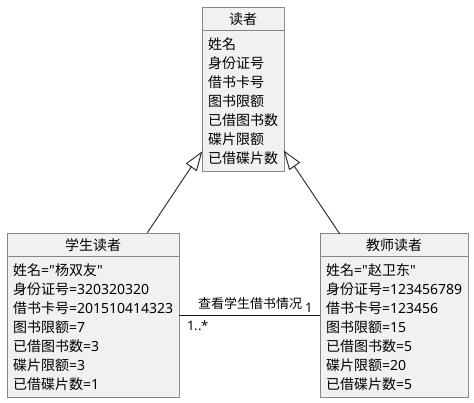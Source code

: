     @startuml
    object 读者{
        姓名
        身份证号
        借书卡号
        图书限额
        已借图书数
        碟片限额
        已借碟片数
    }
    object 学生读者{
        姓名="杨双友"
        身份证号=320320320
        借书卡号=201510414323
        图书限额=7
        已借图书数=3
        碟片限额=3
        已借碟片数=1
    }
    object 教师读者{
        姓名="赵卫东"
        身份证号=123456789
        借书卡号=123456
        图书限额=15
        已借图书数=5
        碟片限额=20
        已借碟片数=5
    }
    读者 <|-- 学生读者
    读者 <|-- 教师读者
    教师读者 "1"--left"1..*" 学生读者:查看学生借书情况
    @enduml